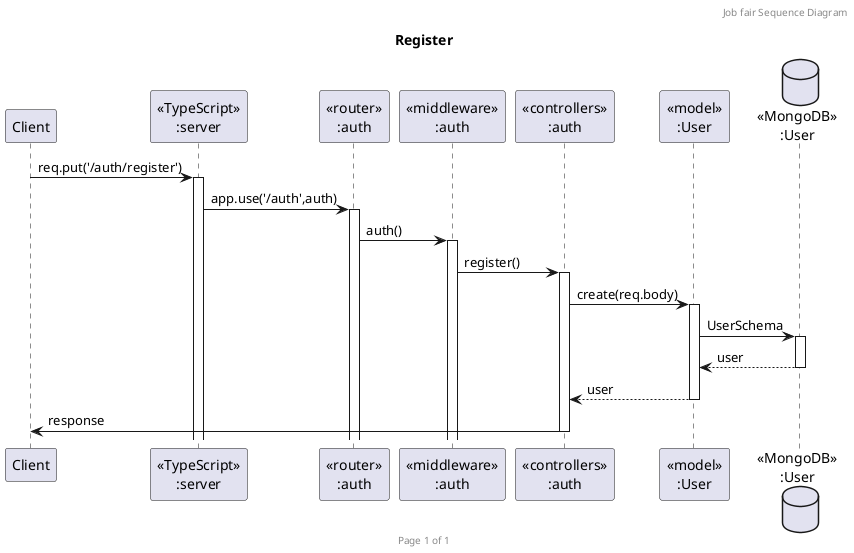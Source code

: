 @startuml Register

header Job fair Sequence Diagram
footer Page %page% of %lastpage%
' title "Authentication"
title Register
participant "Client" as client
participant "<<TypeScript>>\n:server" as server
participant "<<router>>\n:auth" as routerUsers
participant "<<middleware>>\n:auth" as middlewareUsers
participant "<<controllers>>\n:auth" as controllersUsers
participant "<<model>>\n:User" as modelUser
database "<<MongoDB>>\n:User" as UserDatabase

' alt Register
    client->server ++:req.put('/auth/register')
    server->routerUsers ++:app.use('/auth',auth)
    routerUsers->middlewareUsers ++:auth()
    middlewareUsers->controllersUsers ++:register()
    controllersUsers->modelUser ++:create(req.body)
    modelUser->UserDatabase ++:UserSchema
    UserDatabase-->modelUser --:user
    controllersUsers <-- modelUser --:user
    controllersUsers-> client --:response
' end
' alt Login
    ' client->server ++:req.put('/auth/login')
    ' server->routerUsers ++:app.use('/auth',auth)
    ' routerUsers->controllersUsers ++:login()
    ' controllersUsers->modelUser ++:findOne(req.body())
    ' modelUser->UserDatabase ++:UserSchema
    ' UserDatabase-->modelUser --:user
    ' controllersUsers <-- modelUser --:user
' end
' alt Logout
    ' client->server ++:req.put('/auth/logout')
    ' server->routerUsers ++:app.use('/auth',auth)
    ' routerUsers->middlewareUsers ++:protect()
    ' middlewareUsers->controllersUsers ++:logout()
    ' controllersUsers-> client ++:response
' end
' alt Get Me
    ' client->server ++:req.put('/auth/me')
    ' server->routerUsers ++:app.use('/auth',auth)
    ' routerUsers->middlewareUsers ++:protect()
    ' middlewareUsers->controllersUsers ++:getMe()
    ' controllersUsers->modelUser ++:findById(req.user.id)
    ' modelUser->UserDatabase ++:findById(req.user.id)
    ' UserDatabase-->modelUser ++:user
    ' modelUser-->controllersUsers ++:user
    ' controllersUsers-->client ++:response
' end
@enduml
